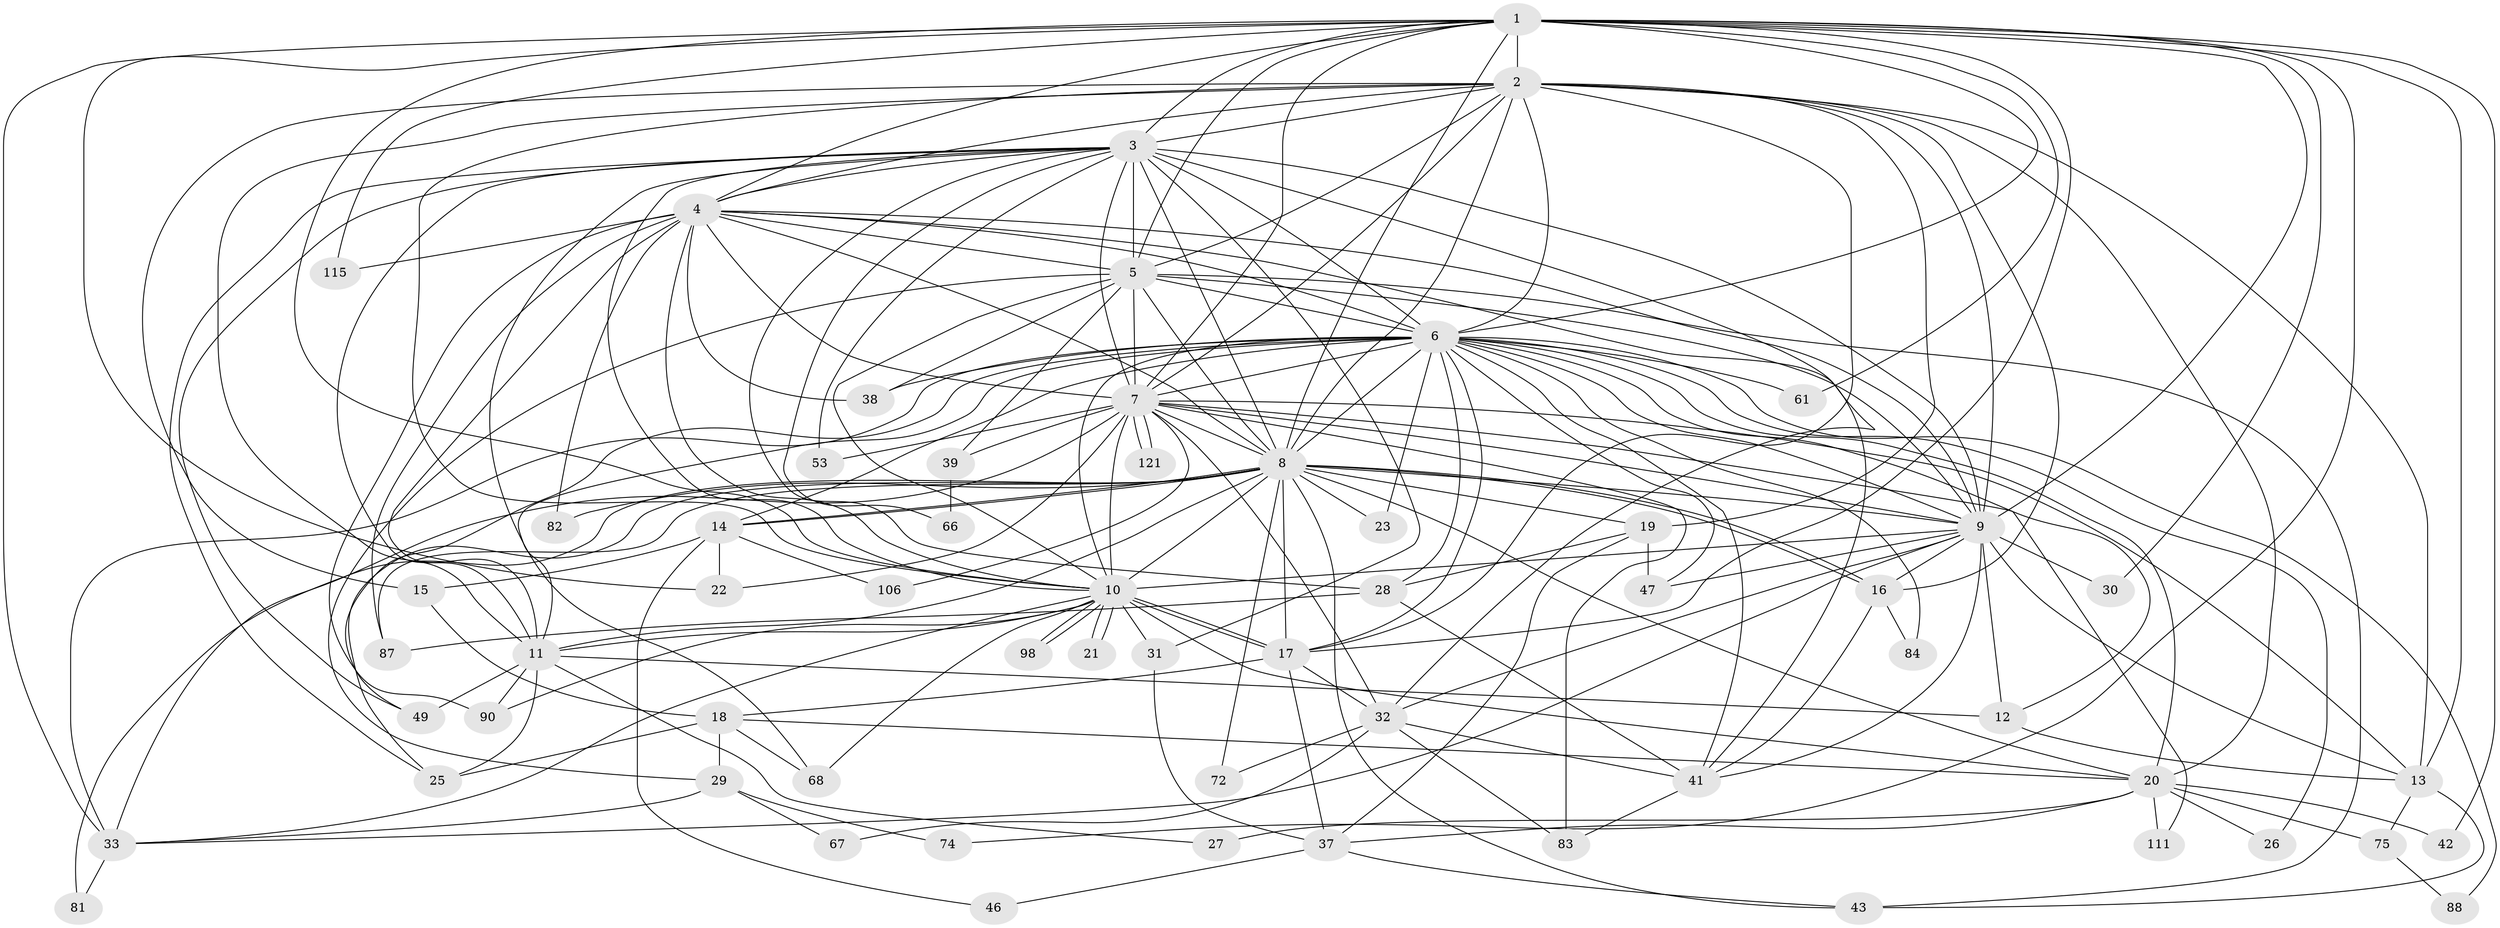 // original degree distribution, {19: 0.008130081300813009, 21: 0.016260162601626018, 22: 0.016260162601626018, 18: 0.016260162601626018, 14: 0.008130081300813009, 29: 0.008130081300813009, 23: 0.008130081300813009, 10: 0.008130081300813009, 4: 0.056910569105691054, 6: 0.04065040650406504, 7: 0.024390243902439025, 3: 0.2032520325203252, 5: 0.04878048780487805, 11: 0.008130081300813009, 2: 0.5284552845528455}
// Generated by graph-tools (version 1.1) at 2025/17/03/04/25 18:17:46]
// undirected, 61 vertices, 190 edges
graph export_dot {
graph [start="1"]
  node [color=gray90,style=filled];
  1;
  2 [super="+120+50+56+85"];
  3 [super="+63"];
  4;
  5;
  6 [super="+24+78+86+45"];
  7;
  8 [super="+100+55+76+60+77"];
  9;
  10 [super="+73+34"];
  11 [super="+54+48+59"];
  12;
  13 [super="+91+97+51"];
  14;
  15;
  16 [super="+64"];
  17 [super="+102+36"];
  18;
  19;
  20 [super="+35"];
  21;
  22 [super="+107"];
  23;
  25 [super="+94"];
  26;
  27;
  28;
  29;
  30;
  31;
  32 [super="+105+52"];
  33 [super="+40"];
  37 [super="+69+92"];
  38 [super="+89"];
  39;
  41 [super="+109+119+79+58"];
  42;
  43 [super="+44"];
  46;
  47 [super="+65"];
  49 [super="+93"];
  53 [super="+80"];
  61;
  66;
  67;
  68 [super="+70"];
  72;
  74;
  75;
  81;
  82;
  83 [super="+113"];
  84;
  87 [super="+123"];
  88;
  90 [super="+95"];
  98;
  106;
  111;
  115;
  121;
  1 -- 2;
  1 -- 3;
  1 -- 4;
  1 -- 5;
  1 -- 6;
  1 -- 7;
  1 -- 8;
  1 -- 9;
  1 -- 10;
  1 -- 30;
  1 -- 33;
  1 -- 42;
  1 -- 61;
  1 -- 74;
  1 -- 115;
  1 -- 13 [weight=2];
  1 -- 22;
  1 -- 17;
  2 -- 3 [weight=2];
  2 -- 4;
  2 -- 5;
  2 -- 6;
  2 -- 7;
  2 -- 8 [weight=3];
  2 -- 9;
  2 -- 10;
  2 -- 13;
  2 -- 15;
  2 -- 19;
  2 -- 20 [weight=2];
  2 -- 11 [weight=2];
  2 -- 16;
  2 -- 17;
  3 -- 4;
  3 -- 5 [weight=2];
  3 -- 6;
  3 -- 7;
  3 -- 8 [weight=3];
  3 -- 9 [weight=2];
  3 -- 10;
  3 -- 11;
  3 -- 28;
  3 -- 31;
  3 -- 49;
  3 -- 53;
  3 -- 66;
  3 -- 68;
  3 -- 25;
  3 -- 32;
  4 -- 5;
  4 -- 6;
  4 -- 7;
  4 -- 8;
  4 -- 9;
  4 -- 10 [weight=2];
  4 -- 38;
  4 -- 82;
  4 -- 90;
  4 -- 115;
  4 -- 11 [weight=2];
  4 -- 41;
  4 -- 87;
  5 -- 6;
  5 -- 7;
  5 -- 8;
  5 -- 9;
  5 -- 10;
  5 -- 29;
  5 -- 38;
  5 -- 39;
  5 -- 43;
  6 -- 7;
  6 -- 8;
  6 -- 9;
  6 -- 10;
  6 -- 23;
  6 -- 26;
  6 -- 33 [weight=2];
  6 -- 41;
  6 -- 47;
  6 -- 61;
  6 -- 84;
  6 -- 88;
  6 -- 17;
  6 -- 49;
  6 -- 12;
  6 -- 14;
  6 -- 20;
  6 -- 11;
  6 -- 28;
  6 -- 38;
  7 -- 8;
  7 -- 9;
  7 -- 10;
  7 -- 22;
  7 -- 32;
  7 -- 39;
  7 -- 53 [weight=2];
  7 -- 83;
  7 -- 106;
  7 -- 111;
  7 -- 121;
  7 -- 121;
  7 -- 13;
  7 -- 33;
  8 -- 9;
  8 -- 10 [weight=3];
  8 -- 11 [weight=2];
  8 -- 14;
  8 -- 14;
  8 -- 16;
  8 -- 16;
  8 -- 19;
  8 -- 23;
  8 -- 25;
  8 -- 72;
  8 -- 81;
  8 -- 82;
  8 -- 87;
  8 -- 20;
  8 -- 17;
  8 -- 43;
  9 -- 10;
  9 -- 12;
  9 -- 30;
  9 -- 32;
  9 -- 41;
  9 -- 16;
  9 -- 13;
  9 -- 47;
  9 -- 33;
  10 -- 17;
  10 -- 17;
  10 -- 21;
  10 -- 21;
  10 -- 31;
  10 -- 68;
  10 -- 90;
  10 -- 98;
  10 -- 98;
  10 -- 11;
  10 -- 20;
  10 -- 33;
  11 -- 12;
  11 -- 27;
  11 -- 25;
  11 -- 90;
  11 -- 49;
  12 -- 13;
  13 -- 43;
  13 -- 75;
  14 -- 15;
  14 -- 22;
  14 -- 46;
  14 -- 106;
  15 -- 18;
  16 -- 84;
  16 -- 41;
  17 -- 18;
  17 -- 32;
  17 -- 37;
  18 -- 20;
  18 -- 25;
  18 -- 29;
  18 -- 68;
  19 -- 28;
  19 -- 47;
  19 -- 37;
  20 -- 26;
  20 -- 27;
  20 -- 37;
  20 -- 75;
  20 -- 111;
  20 -- 42;
  28 -- 41;
  28 -- 87;
  29 -- 67;
  29 -- 74;
  29 -- 33;
  31 -- 37;
  32 -- 72;
  32 -- 67;
  32 -- 83;
  32 -- 41;
  33 -- 81;
  37 -- 46;
  37 -- 43;
  39 -- 66;
  41 -- 83;
  75 -- 88;
}

